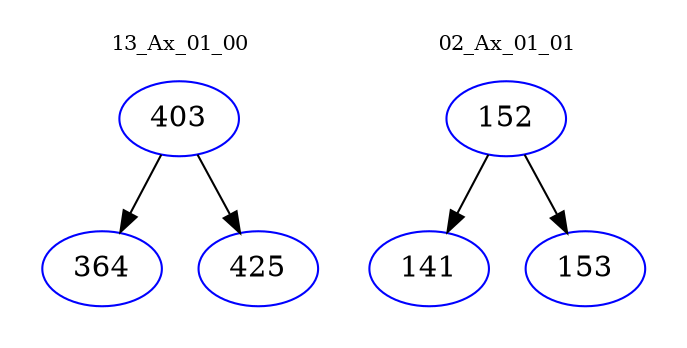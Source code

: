 digraph{
subgraph cluster_0 {
color = white
label = "13_Ax_01_00";
fontsize=10;
T0_403 [label="403", color="blue"]
T0_403 -> T0_364 [color="black"]
T0_364 [label="364", color="blue"]
T0_403 -> T0_425 [color="black"]
T0_425 [label="425", color="blue"]
}
subgraph cluster_1 {
color = white
label = "02_Ax_01_01";
fontsize=10;
T1_152 [label="152", color="blue"]
T1_152 -> T1_141 [color="black"]
T1_141 [label="141", color="blue"]
T1_152 -> T1_153 [color="black"]
T1_153 [label="153", color="blue"]
}
}
